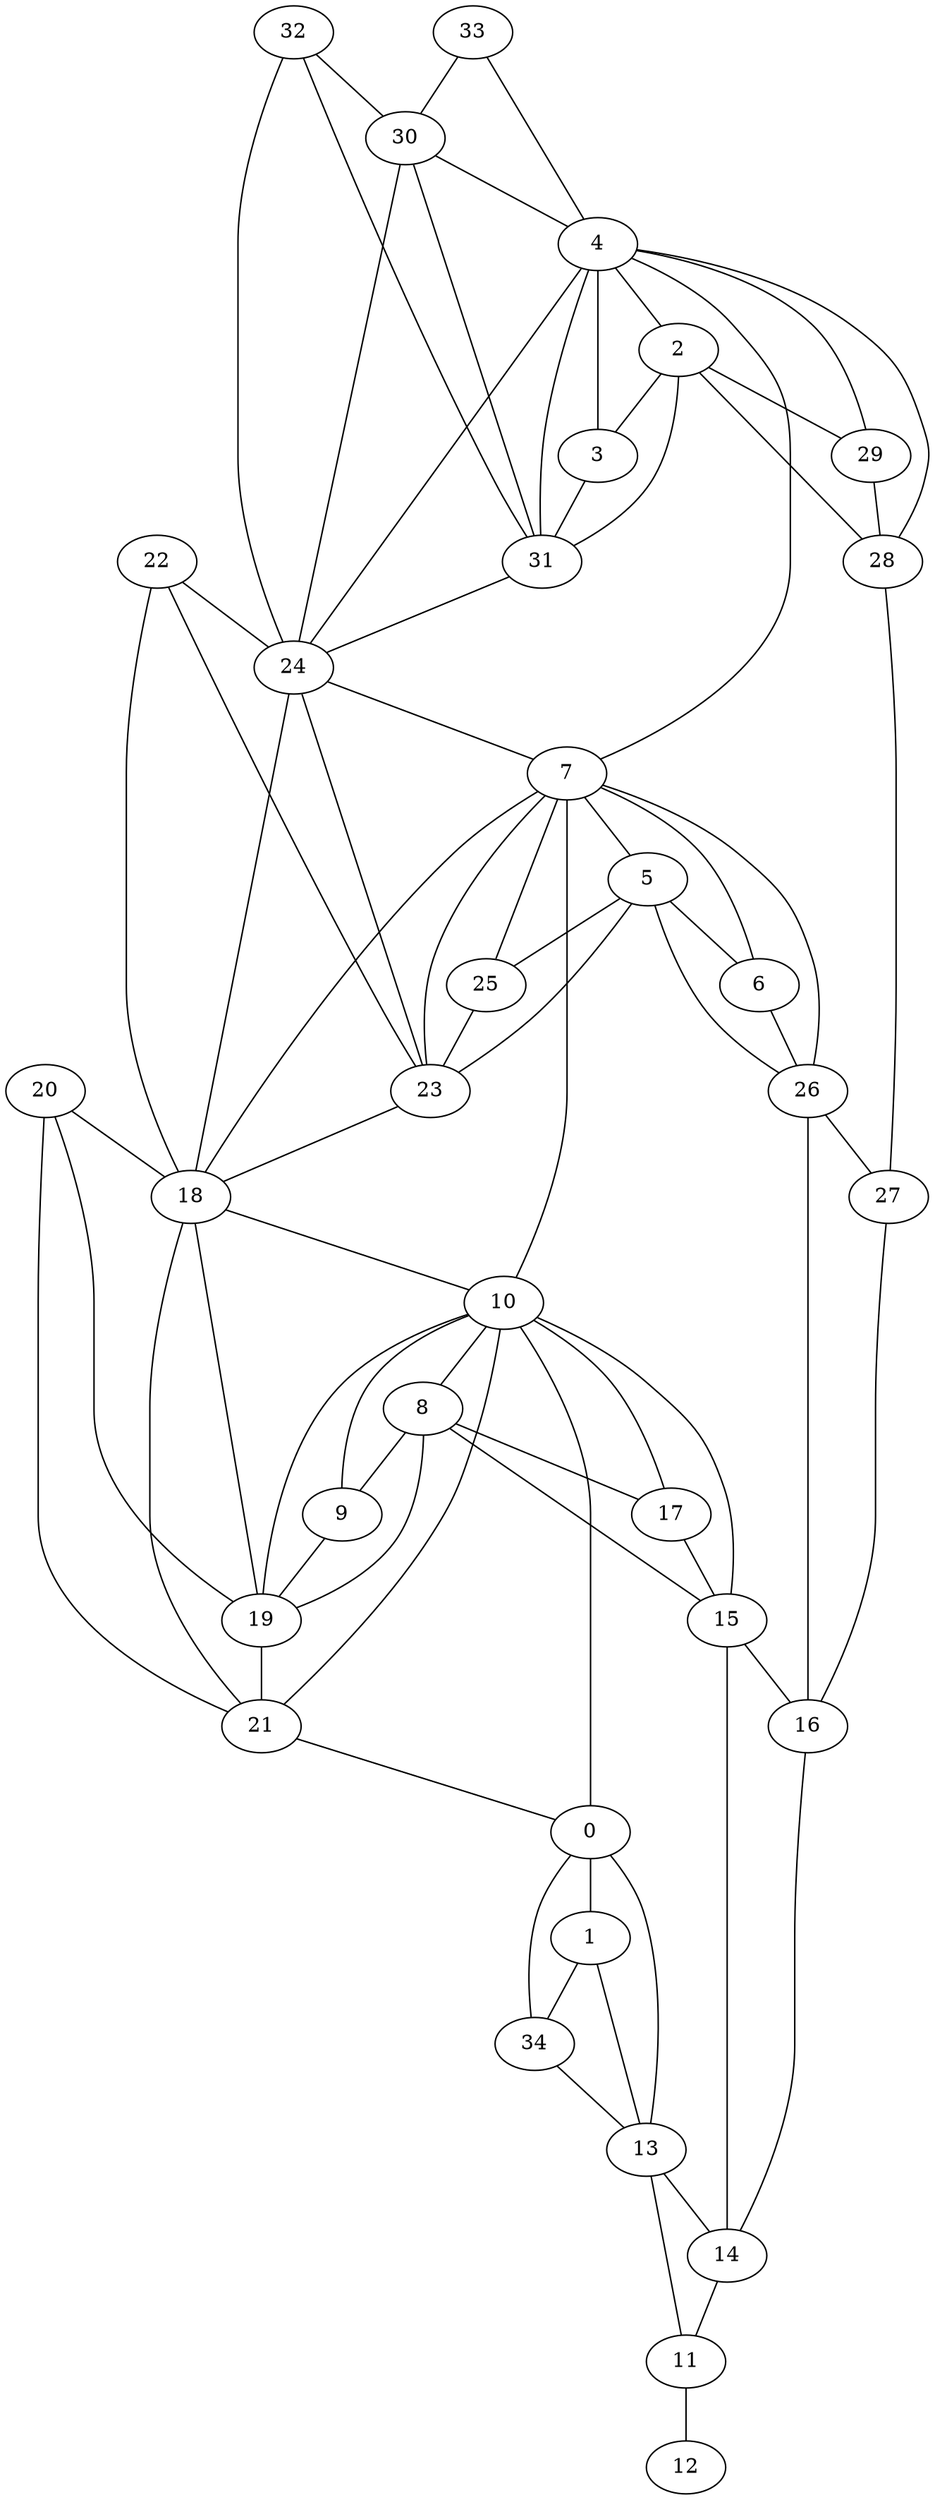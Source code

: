 graph G {
0;
1;
2;
3;
4;
5;
6;
7;
8;
9;
10;
11;
12;
13;
14;
15;
16;
17;
18;
19;
20;
21;
22;
23;
24;
25;
26;
27;
28;
29;
30;
31;
32;
33;
34;
0--1 ;
2--3 ;
4--3 ;
5--6 ;
7--6 ;
8--9 ;
10--9 ;
11--12 ;
13--11 ;
14--11 ;
13--14 ;
15--14 ;
16--14 ;
8--17 ;
10--17 ;
10--15 ;
8--15 ;
17--15 ;
10--8 ;
18--19 ;
20--19 ;
10--19 ;
8--19 ;
9--19 ;
10--21 ;
20--21 ;
19--21 ;
18--21 ;
7--18 ;
20--18 ;
22--18 ;
23--18 ;
24--18 ;
5--25 ;
7--25 ;
24--23 ;
22--23 ;
7--23 ;
5--23 ;
25--23 ;
7--5 ;
7--26 ;
5--26 ;
6--26 ;
15--16 ;
26--16 ;
27--16 ;
26--27 ;
28--27 ;
2--29 ;
4--29 ;
4--28 ;
2--28 ;
29--28 ;
4--2 ;
30--31 ;
32--31 ;
4--31 ;
2--31 ;
3--31 ;
4--24 ;
22--24 ;
32--24 ;
31--24 ;
30--24 ;
33--30 ;
32--30 ;
33--4 ;
30--4 ;
4--7 ;
24--7 ;
7--10 ;
18--10 ;
10--0 ;
21--0 ;
0--13 ;
1--13 ;
34--13 ;
1--34 ;
0--34 ;
}

